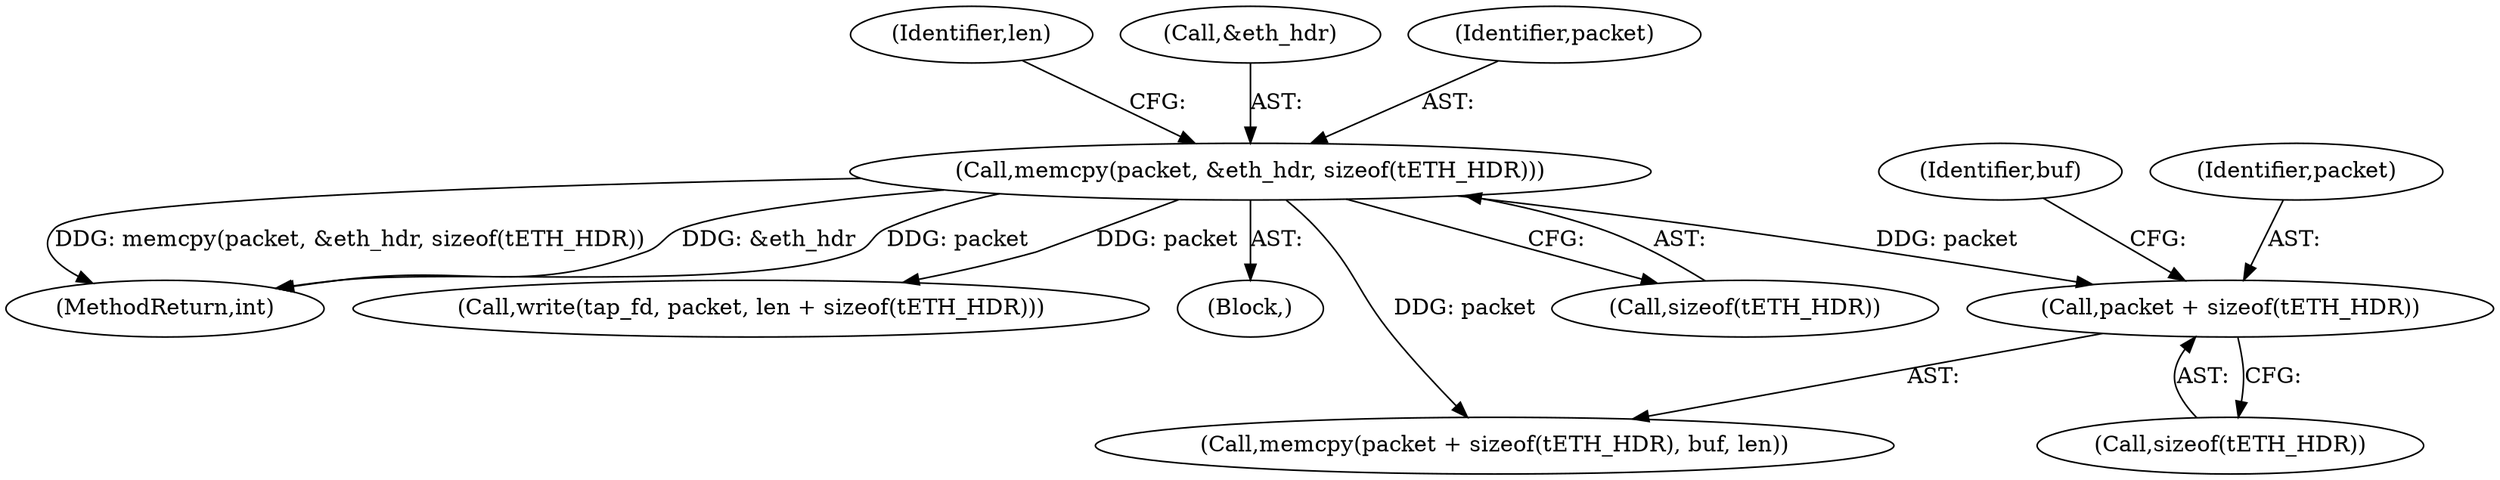 digraph "0_Android_472271b153c5dc53c28beac55480a8d8434b2d5c_23@API" {
"1000160" [label="(Call,packet + sizeof(tETH_HDR))"];
"1000142" [label="(Call,memcpy(packet, &eth_hdr, sizeof(tETH_HDR)))"];
"1000142" [label="(Call,memcpy(packet, &eth_hdr, sizeof(tETH_HDR)))"];
"1000160" [label="(Call,packet + sizeof(tETH_HDR))"];
"1000150" [label="(Identifier,len)"];
"1000144" [label="(Call,&eth_hdr)"];
"1000146" [label="(Call,sizeof(tETH_HDR))"];
"1000164" [label="(Identifier,buf)"];
"1000143" [label="(Identifier,packet)"];
"1000185" [label="(MethodReturn,int)"];
"1000162" [label="(Call,sizeof(tETH_HDR))"];
"1000170" [label="(Call,write(tap_fd, packet, len + sizeof(tETH_HDR)))"];
"1000119" [label="(Block,)"];
"1000159" [label="(Call,memcpy(packet + sizeof(tETH_HDR), buf, len))"];
"1000161" [label="(Identifier,packet)"];
"1000160" -> "1000159"  [label="AST: "];
"1000160" -> "1000162"  [label="CFG: "];
"1000161" -> "1000160"  [label="AST: "];
"1000162" -> "1000160"  [label="AST: "];
"1000164" -> "1000160"  [label="CFG: "];
"1000142" -> "1000160"  [label="DDG: packet"];
"1000142" -> "1000119"  [label="AST: "];
"1000142" -> "1000146"  [label="CFG: "];
"1000143" -> "1000142"  [label="AST: "];
"1000144" -> "1000142"  [label="AST: "];
"1000146" -> "1000142"  [label="AST: "];
"1000150" -> "1000142"  [label="CFG: "];
"1000142" -> "1000185"  [label="DDG: memcpy(packet, &eth_hdr, sizeof(tETH_HDR))"];
"1000142" -> "1000185"  [label="DDG: &eth_hdr"];
"1000142" -> "1000185"  [label="DDG: packet"];
"1000142" -> "1000159"  [label="DDG: packet"];
"1000142" -> "1000170"  [label="DDG: packet"];
}
